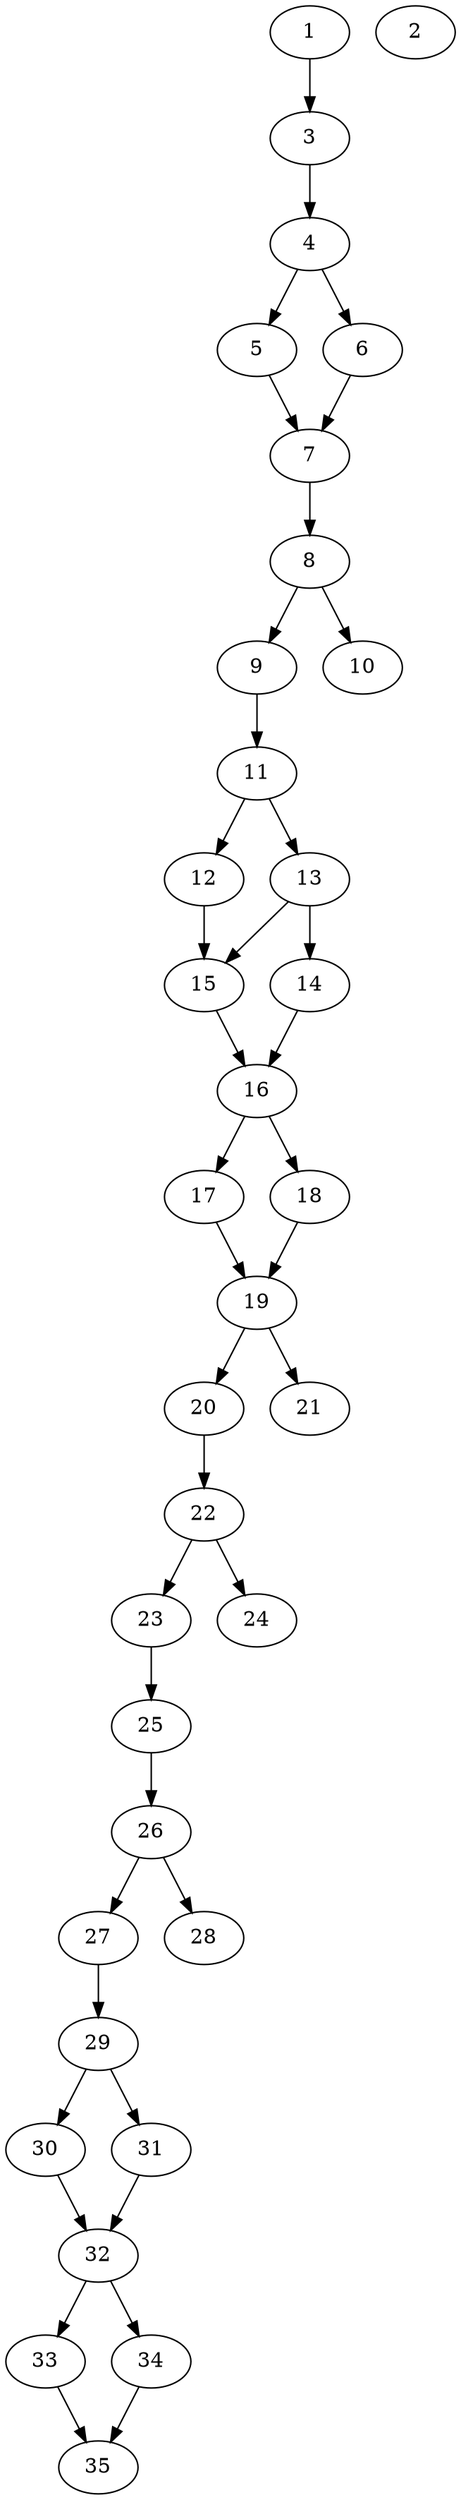 // DAG automatically generated by daggen at Thu Oct  3 14:05:36 2019
// ./daggen --dot -n 35 --ccr 0.4 --fat 0.3 --regular 0.5 --density 0.7 --mindata 5242880 --maxdata 52428800 
digraph G {
  1 [size="51107840", alpha="0.11", expect_size="20443136"] 
  1 -> 3 [size ="20443136"]
  2 [size="75842560", alpha="0.13", expect_size="30337024"] 
  3 [size="71347200", alpha="0.15", expect_size="28538880"] 
  3 -> 4 [size ="28538880"]
  4 [size="118179840", alpha="0.01", expect_size="47271936"] 
  4 -> 5 [size ="47271936"]
  4 -> 6 [size ="47271936"]
  5 [size="36956160", alpha="0.05", expect_size="14782464"] 
  5 -> 7 [size ="14782464"]
  6 [size="32652800", alpha="0.12", expect_size="13061120"] 
  6 -> 7 [size ="13061120"]
  7 [size="117729280", alpha="0.02", expect_size="47091712"] 
  7 -> 8 [size ="47091712"]
  8 [size="31196160", alpha="0.06", expect_size="12478464"] 
  8 -> 9 [size ="12478464"]
  8 -> 10 [size ="12478464"]
  9 [size="36738560", alpha="0.12", expect_size="14695424"] 
  9 -> 11 [size ="14695424"]
  10 [size="23093760", alpha="0.09", expect_size="9237504"] 
  11 [size="55034880", alpha="0.09", expect_size="22013952"] 
  11 -> 12 [size ="22013952"]
  11 -> 13 [size ="22013952"]
  12 [size="119854080", alpha="0.18", expect_size="47941632"] 
  12 -> 15 [size ="47941632"]
  13 [size="80064000", alpha="0.16", expect_size="32025600"] 
  13 -> 14 [size ="32025600"]
  13 -> 15 [size ="32025600"]
  14 [size="53335040", alpha="0.06", expect_size="21334016"] 
  14 -> 16 [size ="21334016"]
  15 [size="57638400", alpha="0.14", expect_size="23055360"] 
  15 -> 16 [size ="23055360"]
  16 [size="89436160", alpha="0.16", expect_size="35774464"] 
  16 -> 17 [size ="35774464"]
  16 -> 18 [size ="35774464"]
  17 [size="43274240", alpha="0.03", expect_size="17309696"] 
  17 -> 19 [size ="17309696"]
  18 [size="57638400", alpha="0.02", expect_size="23055360"] 
  18 -> 19 [size ="23055360"]
  19 [size="90147840", alpha="0.16", expect_size="36059136"] 
  19 -> 20 [size ="36059136"]
  19 -> 21 [size ="36059136"]
  20 [size="42708480", alpha="0.12", expect_size="17083392"] 
  20 -> 22 [size ="17083392"]
  21 [size="93475840", alpha="0.14", expect_size="37390336"] 
  22 [size="31009280", alpha="0.07", expect_size="12403712"] 
  22 -> 23 [size ="12403712"]
  22 -> 24 [size ="12403712"]
  23 [size="17108480", alpha="0.10", expect_size="6843392"] 
  23 -> 25 [size ="6843392"]
  24 [size="110976000", alpha="0.10", expect_size="44390400"] 
  25 [size="27837440", alpha="0.15", expect_size="11134976"] 
  25 -> 26 [size ="11134976"]
  26 [size="109905920", alpha="0.03", expect_size="43962368"] 
  26 -> 27 [size ="43962368"]
  26 -> 28 [size ="43962368"]
  27 [size="84180480", alpha="0.08", expect_size="33672192"] 
  27 -> 29 [size ="33672192"]
  28 [size="100431360", alpha="0.17", expect_size="40172544"] 
  29 [size="112135680", alpha="0.10", expect_size="44854272"] 
  29 -> 30 [size ="44854272"]
  29 -> 31 [size ="44854272"]
  30 [size="88701440", alpha="0.04", expect_size="35480576"] 
  30 -> 32 [size ="35480576"]
  31 [size="40499200", alpha="0.06", expect_size="16199680"] 
  31 -> 32 [size ="16199680"]
  32 [size="123491840", alpha="0.06", expect_size="49396736"] 
  32 -> 33 [size ="49396736"]
  32 -> 34 [size ="49396736"]
  33 [size="46528000", alpha="0.17", expect_size="18611200"] 
  33 -> 35 [size ="18611200"]
  34 [size="103772160", alpha="0.14", expect_size="41508864"] 
  34 -> 35 [size ="41508864"]
  35 [size="46405120", alpha="0.20", expect_size="18562048"] 
}
